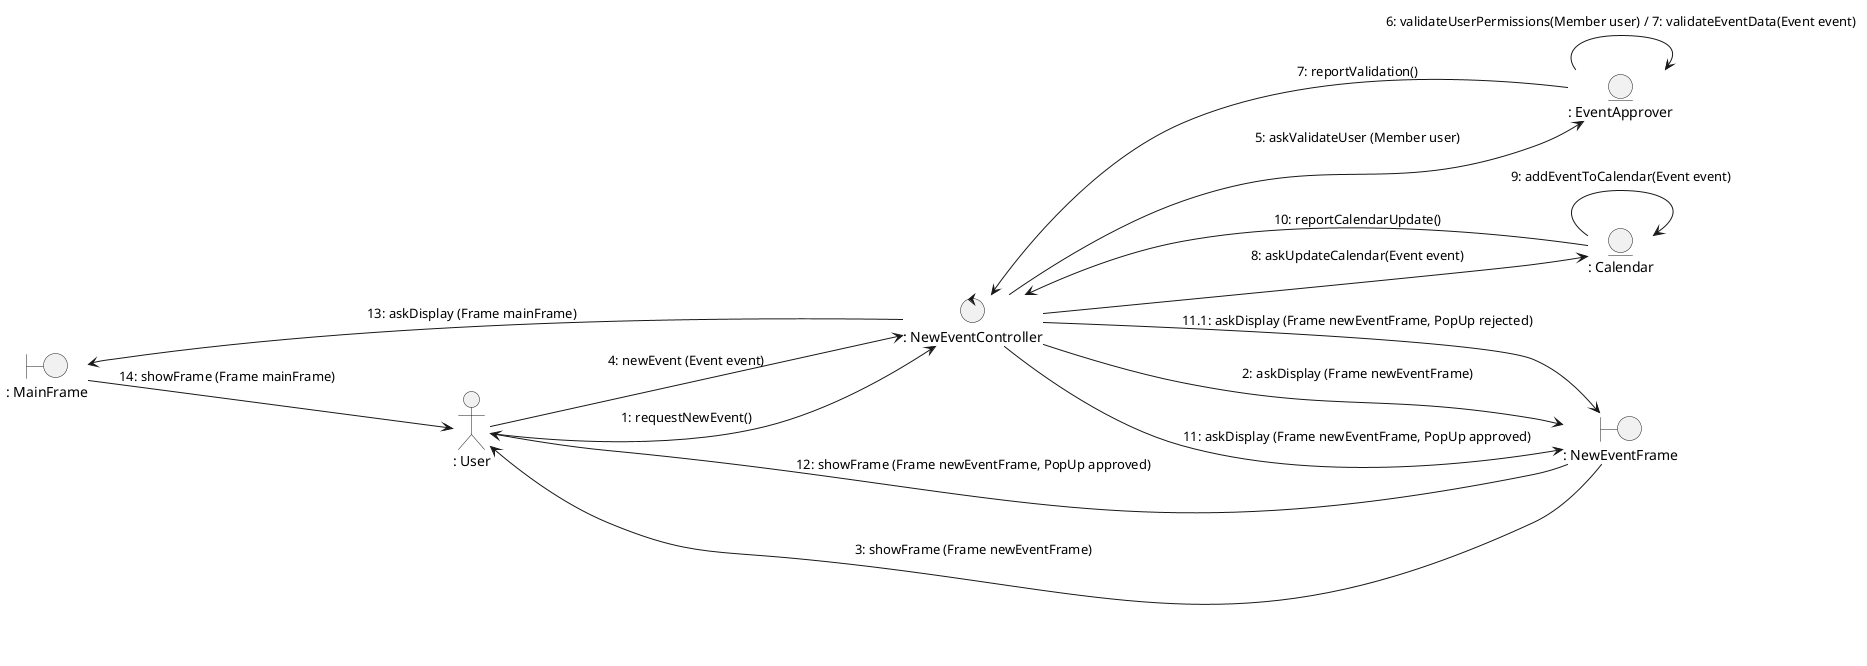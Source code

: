 @startuml uc4_createEvent

left to right direction

actor ": User" as user
boundary ": NewEventFrame" as vis
boundary ": MainFrame" as main
entity ": EventApprover" as mod
entity ": Calendar" as cal
control ": NewEventController" as con

user --> con : 1: requestNewEvent()
con --> vis : 2: askDisplay (Frame newEventFrame)
vis --> user : 3: showFrame (Frame newEventFrame)
user --> con : 4: newEvent (Event event)
con --> mod : 5: askValidateUser (Member user)
mod --> mod : 6: validateUserPermissions(Member user) / 7: validateEventData(Event event)
mod --> con : 7: reportValidation()
con --> cal : 8: askUpdateCalendar(Event event)
cal --> cal : 9: addEventToCalendar(Event event)
cal --> con : 10: reportCalendarUpdate()
con --> vis : 11: askDisplay (Frame newEventFrame, PopUp approved)
con --> vis : 11.1: askDisplay (Frame newEventFrame, PopUp rejected)
vis --> user : 12: showFrame (Frame newEventFrame, PopUp approved)
con -up-> main : 13: askDisplay (Frame mainFrame)
main --> user : 14: showFrame (Frame mainFrame)

@enduml